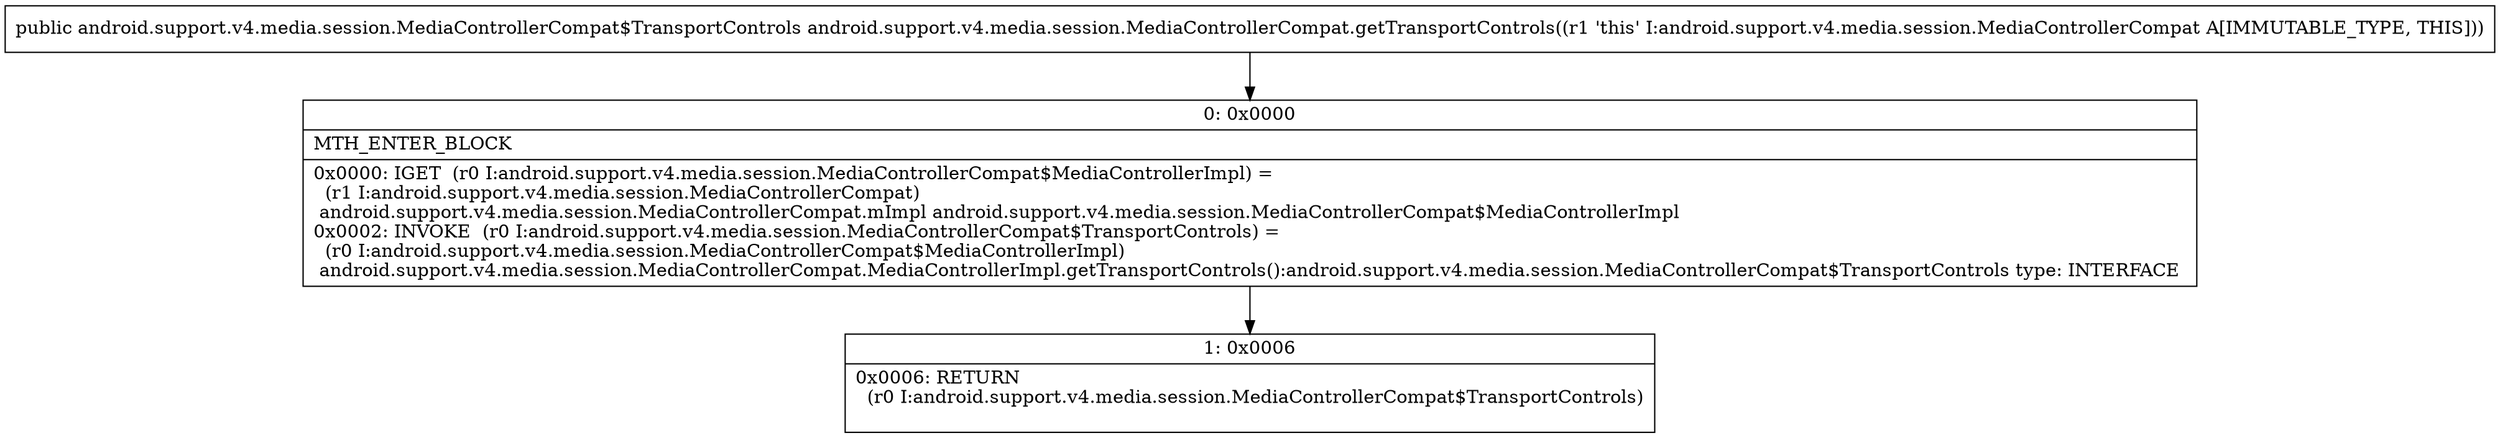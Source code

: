digraph "CFG forandroid.support.v4.media.session.MediaControllerCompat.getTransportControls()Landroid\/support\/v4\/media\/session\/MediaControllerCompat$TransportControls;" {
Node_0 [shape=record,label="{0\:\ 0x0000|MTH_ENTER_BLOCK\l|0x0000: IGET  (r0 I:android.support.v4.media.session.MediaControllerCompat$MediaControllerImpl) = \l  (r1 I:android.support.v4.media.session.MediaControllerCompat)\l android.support.v4.media.session.MediaControllerCompat.mImpl android.support.v4.media.session.MediaControllerCompat$MediaControllerImpl \l0x0002: INVOKE  (r0 I:android.support.v4.media.session.MediaControllerCompat$TransportControls) = \l  (r0 I:android.support.v4.media.session.MediaControllerCompat$MediaControllerImpl)\l android.support.v4.media.session.MediaControllerCompat.MediaControllerImpl.getTransportControls():android.support.v4.media.session.MediaControllerCompat$TransportControls type: INTERFACE \l}"];
Node_1 [shape=record,label="{1\:\ 0x0006|0x0006: RETURN  \l  (r0 I:android.support.v4.media.session.MediaControllerCompat$TransportControls)\l \l}"];
MethodNode[shape=record,label="{public android.support.v4.media.session.MediaControllerCompat$TransportControls android.support.v4.media.session.MediaControllerCompat.getTransportControls((r1 'this' I:android.support.v4.media.session.MediaControllerCompat A[IMMUTABLE_TYPE, THIS])) }"];
MethodNode -> Node_0;
Node_0 -> Node_1;
}

